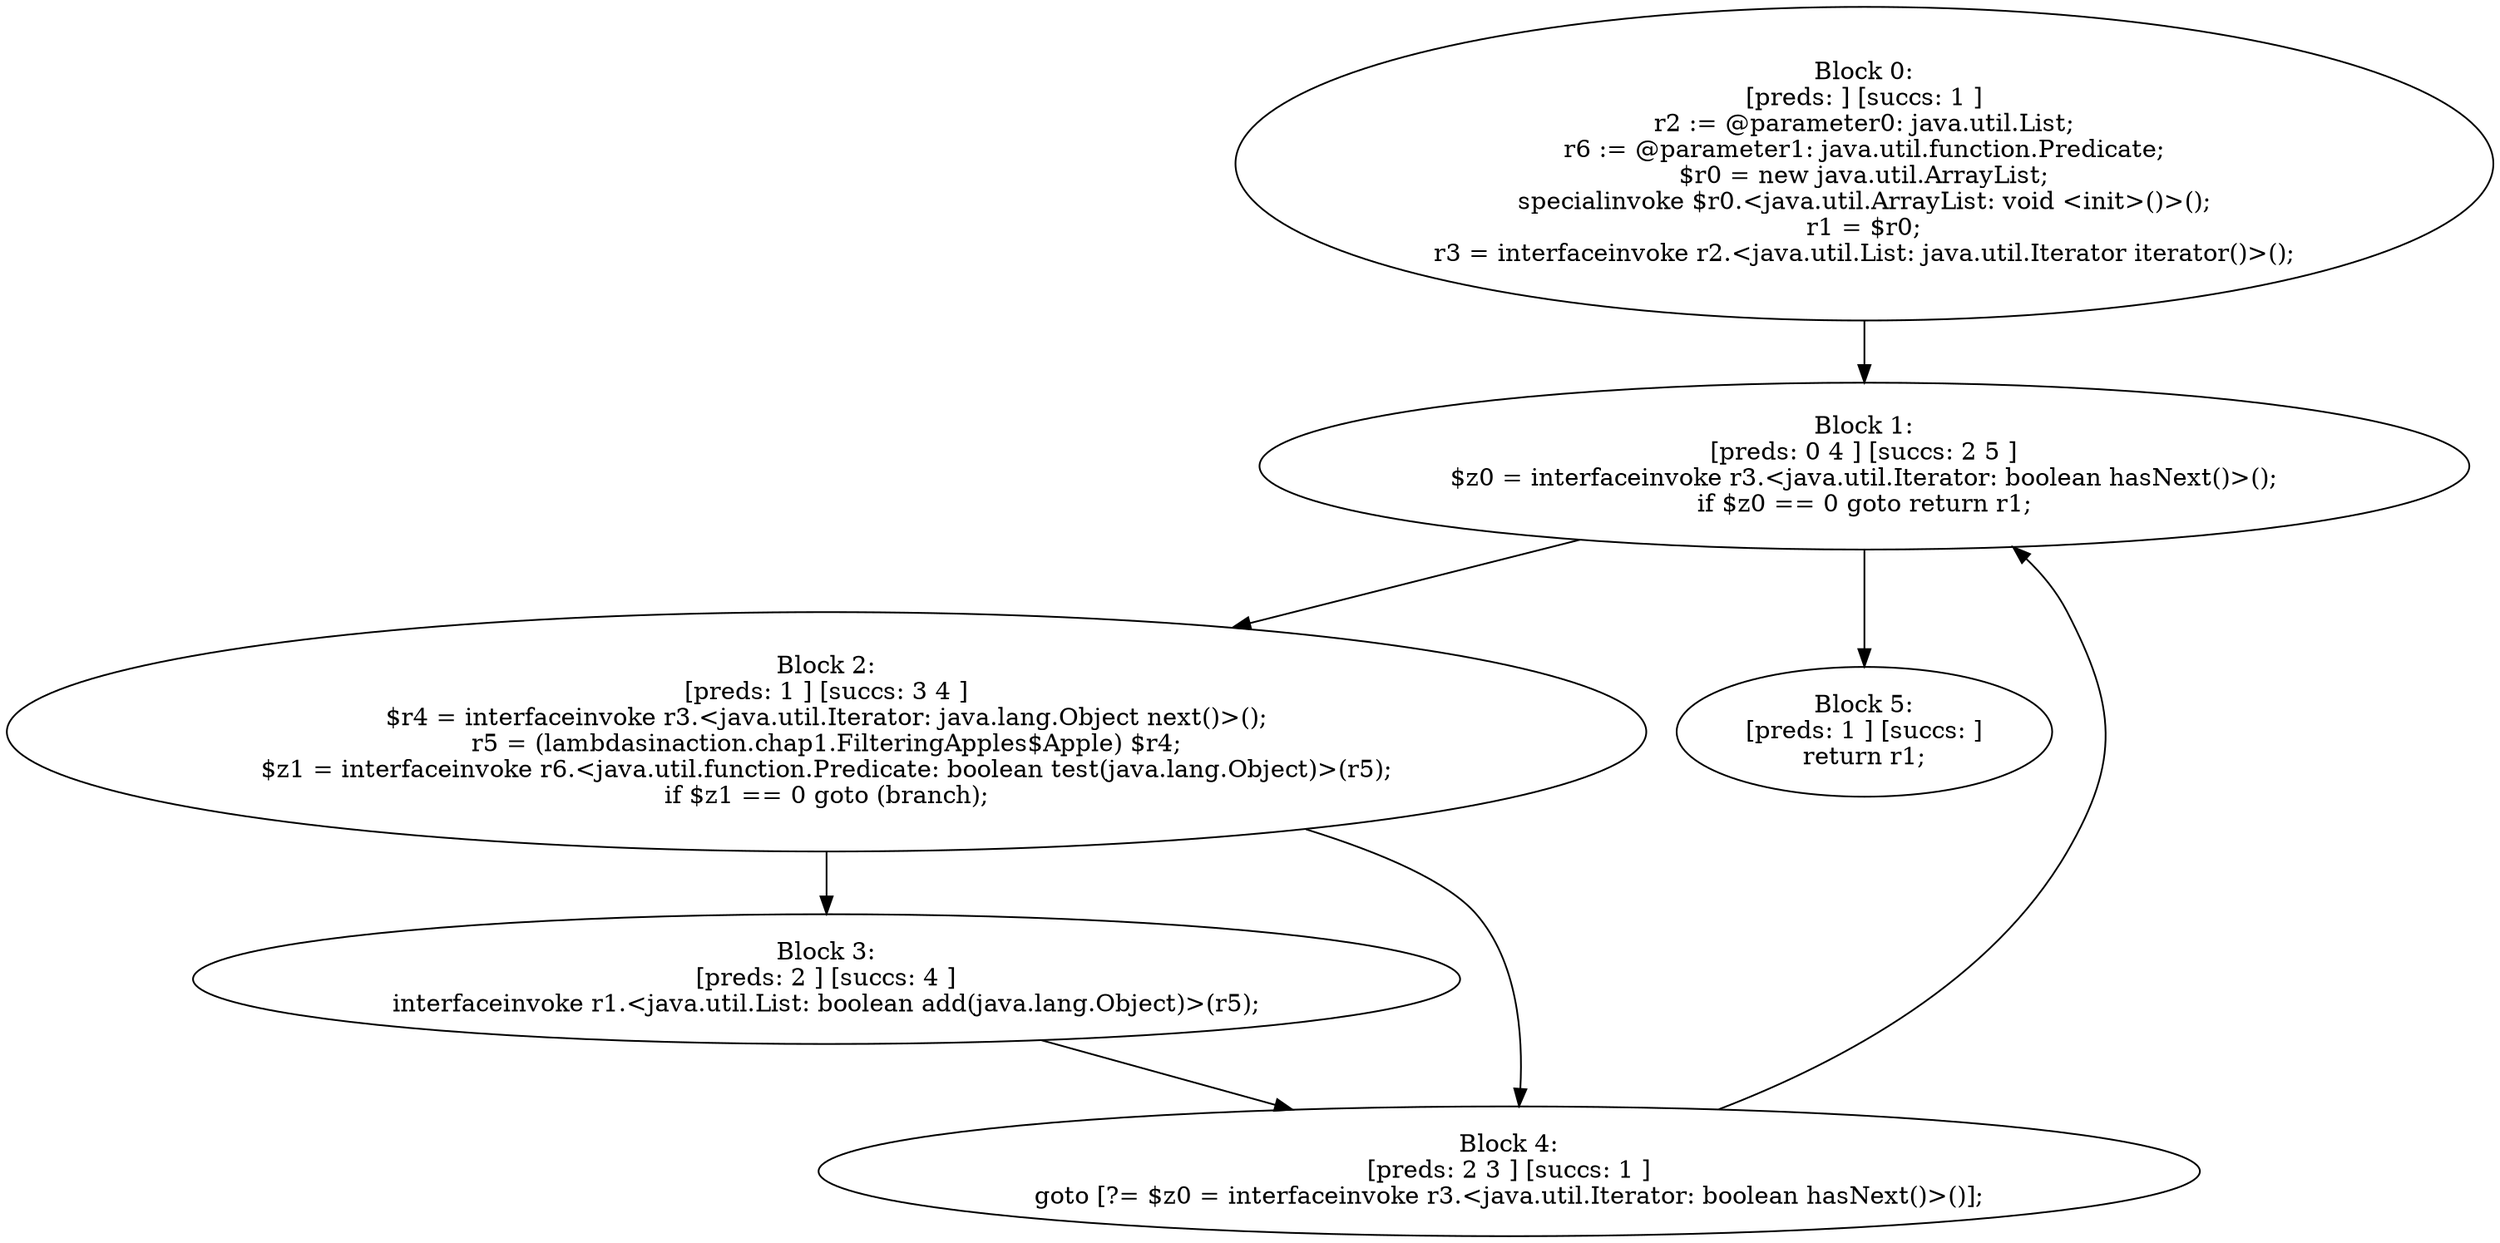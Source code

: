 digraph "unitGraph" {
    "Block 0:
[preds: ] [succs: 1 ]
r2 := @parameter0: java.util.List;
r6 := @parameter1: java.util.function.Predicate;
$r0 = new java.util.ArrayList;
specialinvoke $r0.<java.util.ArrayList: void <init>()>();
r1 = $r0;
r3 = interfaceinvoke r2.<java.util.List: java.util.Iterator iterator()>();
"
    "Block 1:
[preds: 0 4 ] [succs: 2 5 ]
$z0 = interfaceinvoke r3.<java.util.Iterator: boolean hasNext()>();
if $z0 == 0 goto return r1;
"
    "Block 2:
[preds: 1 ] [succs: 3 4 ]
$r4 = interfaceinvoke r3.<java.util.Iterator: java.lang.Object next()>();
r5 = (lambdasinaction.chap1.FilteringApples$Apple) $r4;
$z1 = interfaceinvoke r6.<java.util.function.Predicate: boolean test(java.lang.Object)>(r5);
if $z1 == 0 goto (branch);
"
    "Block 3:
[preds: 2 ] [succs: 4 ]
interfaceinvoke r1.<java.util.List: boolean add(java.lang.Object)>(r5);
"
    "Block 4:
[preds: 2 3 ] [succs: 1 ]
goto [?= $z0 = interfaceinvoke r3.<java.util.Iterator: boolean hasNext()>()];
"
    "Block 5:
[preds: 1 ] [succs: ]
return r1;
"
    "Block 0:
[preds: ] [succs: 1 ]
r2 := @parameter0: java.util.List;
r6 := @parameter1: java.util.function.Predicate;
$r0 = new java.util.ArrayList;
specialinvoke $r0.<java.util.ArrayList: void <init>()>();
r1 = $r0;
r3 = interfaceinvoke r2.<java.util.List: java.util.Iterator iterator()>();
"->"Block 1:
[preds: 0 4 ] [succs: 2 5 ]
$z0 = interfaceinvoke r3.<java.util.Iterator: boolean hasNext()>();
if $z0 == 0 goto return r1;
";
    "Block 1:
[preds: 0 4 ] [succs: 2 5 ]
$z0 = interfaceinvoke r3.<java.util.Iterator: boolean hasNext()>();
if $z0 == 0 goto return r1;
"->"Block 2:
[preds: 1 ] [succs: 3 4 ]
$r4 = interfaceinvoke r3.<java.util.Iterator: java.lang.Object next()>();
r5 = (lambdasinaction.chap1.FilteringApples$Apple) $r4;
$z1 = interfaceinvoke r6.<java.util.function.Predicate: boolean test(java.lang.Object)>(r5);
if $z1 == 0 goto (branch);
";
    "Block 1:
[preds: 0 4 ] [succs: 2 5 ]
$z0 = interfaceinvoke r3.<java.util.Iterator: boolean hasNext()>();
if $z0 == 0 goto return r1;
"->"Block 5:
[preds: 1 ] [succs: ]
return r1;
";
    "Block 2:
[preds: 1 ] [succs: 3 4 ]
$r4 = interfaceinvoke r3.<java.util.Iterator: java.lang.Object next()>();
r5 = (lambdasinaction.chap1.FilteringApples$Apple) $r4;
$z1 = interfaceinvoke r6.<java.util.function.Predicate: boolean test(java.lang.Object)>(r5);
if $z1 == 0 goto (branch);
"->"Block 3:
[preds: 2 ] [succs: 4 ]
interfaceinvoke r1.<java.util.List: boolean add(java.lang.Object)>(r5);
";
    "Block 2:
[preds: 1 ] [succs: 3 4 ]
$r4 = interfaceinvoke r3.<java.util.Iterator: java.lang.Object next()>();
r5 = (lambdasinaction.chap1.FilteringApples$Apple) $r4;
$z1 = interfaceinvoke r6.<java.util.function.Predicate: boolean test(java.lang.Object)>(r5);
if $z1 == 0 goto (branch);
"->"Block 4:
[preds: 2 3 ] [succs: 1 ]
goto [?= $z0 = interfaceinvoke r3.<java.util.Iterator: boolean hasNext()>()];
";
    "Block 3:
[preds: 2 ] [succs: 4 ]
interfaceinvoke r1.<java.util.List: boolean add(java.lang.Object)>(r5);
"->"Block 4:
[preds: 2 3 ] [succs: 1 ]
goto [?= $z0 = interfaceinvoke r3.<java.util.Iterator: boolean hasNext()>()];
";
    "Block 4:
[preds: 2 3 ] [succs: 1 ]
goto [?= $z0 = interfaceinvoke r3.<java.util.Iterator: boolean hasNext()>()];
"->"Block 1:
[preds: 0 4 ] [succs: 2 5 ]
$z0 = interfaceinvoke r3.<java.util.Iterator: boolean hasNext()>();
if $z0 == 0 goto return r1;
";
}
